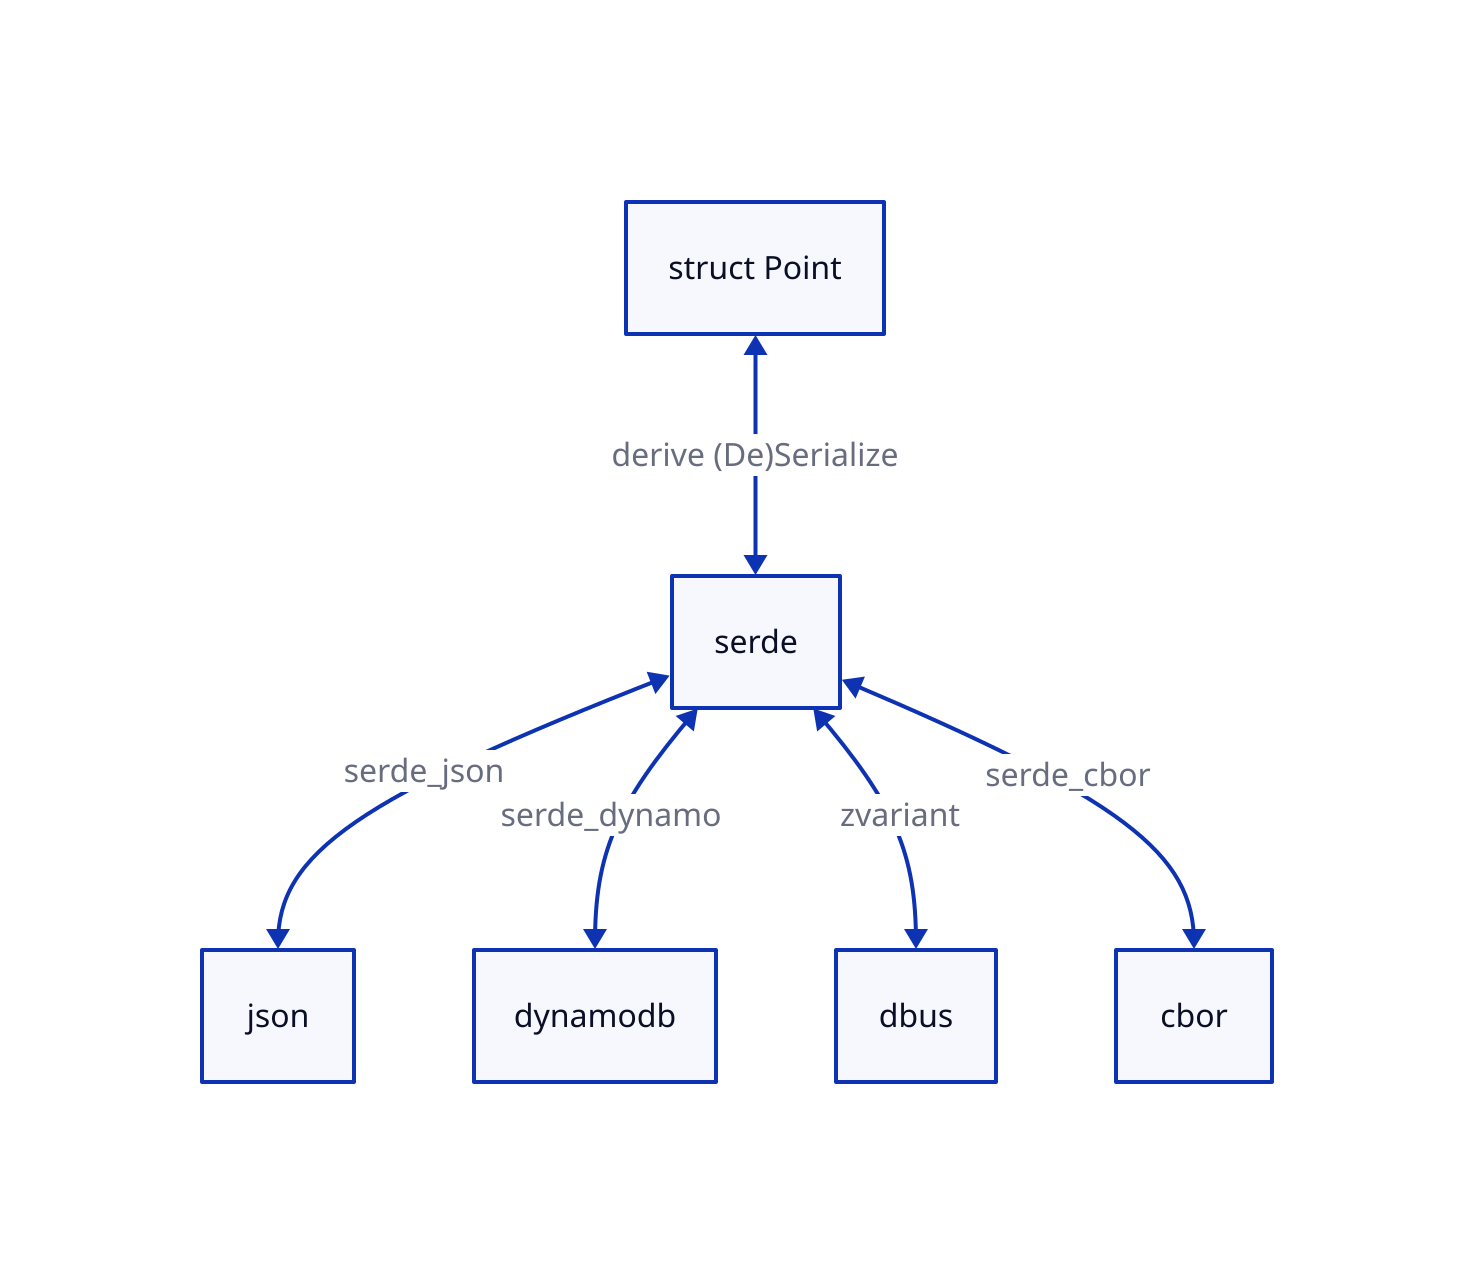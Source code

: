 struct Point <-> serde: derive (De)Serialize
serde <-> json: serde_json
serde <-> dynamodb: serde_dynamo
serde <-> dbus: zvariant
serde <-> cbor: serde_cbor
